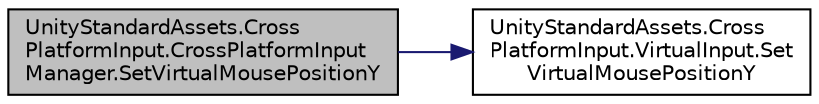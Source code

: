 digraph "UnityStandardAssets.CrossPlatformInput.CrossPlatformInputManager.SetVirtualMousePositionY"
{
 // LATEX_PDF_SIZE
  edge [fontname="Helvetica",fontsize="10",labelfontname="Helvetica",labelfontsize="10"];
  node [fontname="Helvetica",fontsize="10",shape=record];
  rankdir="LR";
  Node34 [label="UnityStandardAssets.Cross\lPlatformInput.CrossPlatformInput\lManager.SetVirtualMousePositionY",height=0.2,width=0.4,color="black", fillcolor="grey75", style="filled", fontcolor="black",tooltip=" "];
  Node34 -> Node35 [color="midnightblue",fontsize="10",style="solid",fontname="Helvetica"];
  Node35 [label="UnityStandardAssets.Cross\lPlatformInput.VirtualInput.Set\lVirtualMousePositionY",height=0.2,width=0.4,color="black", fillcolor="white", style="filled",URL="$class_unity_standard_assets_1_1_cross_platform_input_1_1_virtual_input.html#acf54ec0ee9e7e54bb603538e49ff3d61",tooltip=" "];
}
